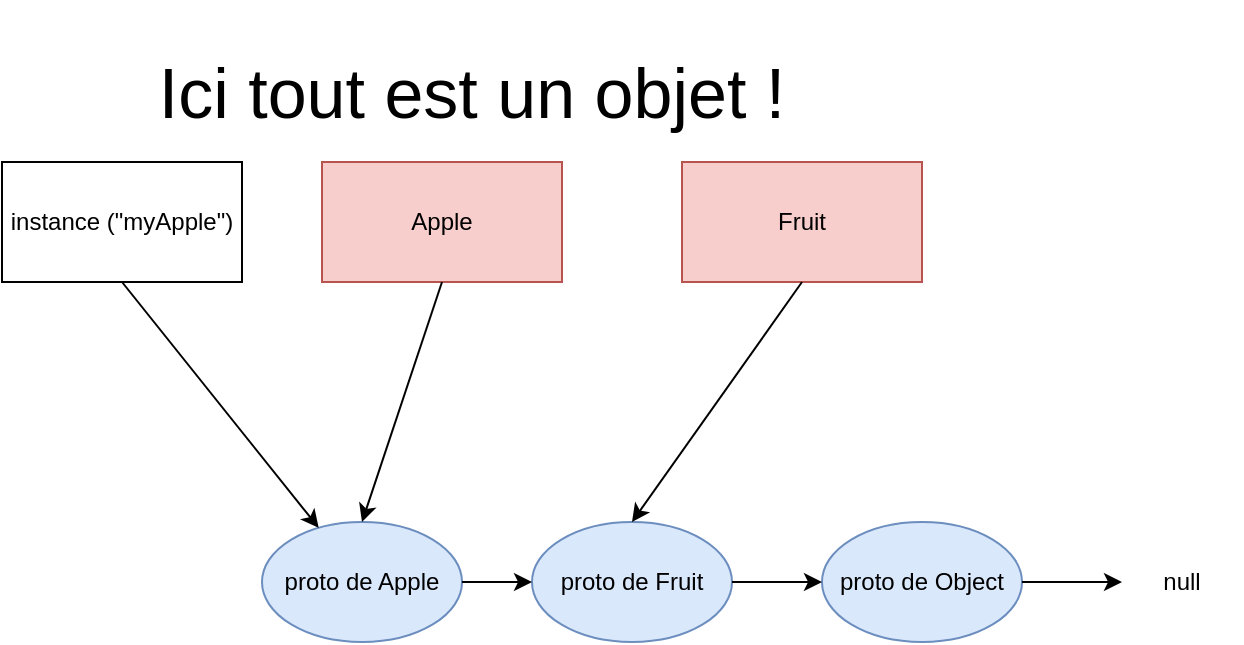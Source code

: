 <mxfile version="22.0.4" type="device">
  <diagram name="Page-1" id="2tSRf-wtG2h7hcuEnMkZ">
    <mxGraphModel dx="1434" dy="838" grid="1" gridSize="10" guides="1" tooltips="1" connect="1" arrows="1" fold="1" page="1" pageScale="1" pageWidth="850" pageHeight="1100" math="0" shadow="0">
      <root>
        <mxCell id="0" />
        <mxCell id="1" parent="0" />
        <mxCell id="QiA0SFGlygvyrqT-ADFD-1" value="instance (&quot;myApple&quot;)" style="rounded=0;whiteSpace=wrap;html=1;" vertex="1" parent="1">
          <mxGeometry x="110" y="210" width="120" height="60" as="geometry" />
        </mxCell>
        <mxCell id="QiA0SFGlygvyrqT-ADFD-2" value="Apple" style="rounded=0;whiteSpace=wrap;html=1;fillColor=#f8cecc;strokeColor=#b85450;" vertex="1" parent="1">
          <mxGeometry x="270" y="210" width="120" height="60" as="geometry" />
        </mxCell>
        <mxCell id="QiA0SFGlygvyrqT-ADFD-3" value="Fruit" style="rounded=0;whiteSpace=wrap;html=1;fillColor=#f8cecc;strokeColor=#b85450;" vertex="1" parent="1">
          <mxGeometry x="450" y="210" width="120" height="60" as="geometry" />
        </mxCell>
        <mxCell id="QiA0SFGlygvyrqT-ADFD-5" value="proto de Fruit" style="ellipse;whiteSpace=wrap;html=1;fillColor=#dae8fc;strokeColor=#6c8ebf;" vertex="1" parent="1">
          <mxGeometry x="375" y="390" width="100" height="60" as="geometry" />
        </mxCell>
        <mxCell id="QiA0SFGlygvyrqT-ADFD-7" value="proto de Apple" style="ellipse;whiteSpace=wrap;html=1;fillColor=#dae8fc;strokeColor=#6c8ebf;" vertex="1" parent="1">
          <mxGeometry x="240" y="390" width="100" height="60" as="geometry" />
        </mxCell>
        <mxCell id="QiA0SFGlygvyrqT-ADFD-8" value="proto de Object" style="ellipse;whiteSpace=wrap;html=1;fillColor=#dae8fc;strokeColor=#6c8ebf;" vertex="1" parent="1">
          <mxGeometry x="520" y="390" width="100" height="60" as="geometry" />
        </mxCell>
        <mxCell id="QiA0SFGlygvyrqT-ADFD-9" value="null" style="text;html=1;strokeColor=none;fillColor=none;align=center;verticalAlign=middle;whiteSpace=wrap;rounded=0;" vertex="1" parent="1">
          <mxGeometry x="670" y="405" width="60" height="30" as="geometry" />
        </mxCell>
        <mxCell id="QiA0SFGlygvyrqT-ADFD-11" value="" style="endArrow=classic;html=1;rounded=0;exitX=0.5;exitY=1;exitDx=0;exitDy=0;" edge="1" parent="1" source="QiA0SFGlygvyrqT-ADFD-1" target="QiA0SFGlygvyrqT-ADFD-7">
          <mxGeometry width="50" height="50" relative="1" as="geometry">
            <mxPoint x="400" y="460" as="sourcePoint" />
            <mxPoint x="450" y="410" as="targetPoint" />
          </mxGeometry>
        </mxCell>
        <mxCell id="QiA0SFGlygvyrqT-ADFD-12" value="" style="endArrow=classic;html=1;rounded=0;exitX=0.5;exitY=1;exitDx=0;exitDy=0;entryX=0.5;entryY=0;entryDx=0;entryDy=0;" edge="1" parent="1" source="QiA0SFGlygvyrqT-ADFD-2" target="QiA0SFGlygvyrqT-ADFD-7">
          <mxGeometry width="50" height="50" relative="1" as="geometry">
            <mxPoint x="400" y="460" as="sourcePoint" />
            <mxPoint x="450" y="410" as="targetPoint" />
          </mxGeometry>
        </mxCell>
        <mxCell id="QiA0SFGlygvyrqT-ADFD-13" value="" style="endArrow=classic;html=1;rounded=0;exitX=1;exitY=0.5;exitDx=0;exitDy=0;entryX=0;entryY=0.5;entryDx=0;entryDy=0;" edge="1" parent="1" source="QiA0SFGlygvyrqT-ADFD-7" target="QiA0SFGlygvyrqT-ADFD-5">
          <mxGeometry width="50" height="50" relative="1" as="geometry">
            <mxPoint x="440" y="320" as="sourcePoint" />
            <mxPoint x="450" y="410" as="targetPoint" />
          </mxGeometry>
        </mxCell>
        <mxCell id="QiA0SFGlygvyrqT-ADFD-14" value="" style="endArrow=classic;html=1;rounded=0;exitX=0.5;exitY=1;exitDx=0;exitDy=0;entryX=0.5;entryY=0;entryDx=0;entryDy=0;" edge="1" parent="1" source="QiA0SFGlygvyrqT-ADFD-3" target="QiA0SFGlygvyrqT-ADFD-5">
          <mxGeometry width="50" height="50" relative="1" as="geometry">
            <mxPoint x="400" y="460" as="sourcePoint" />
            <mxPoint x="450" y="410" as="targetPoint" />
          </mxGeometry>
        </mxCell>
        <mxCell id="QiA0SFGlygvyrqT-ADFD-15" value="" style="endArrow=classic;html=1;rounded=0;entryX=0;entryY=0.5;entryDx=0;entryDy=0;exitX=1;exitY=0.5;exitDx=0;exitDy=0;" edge="1" parent="1" source="QiA0SFGlygvyrqT-ADFD-5" target="QiA0SFGlygvyrqT-ADFD-8">
          <mxGeometry width="50" height="50" relative="1" as="geometry">
            <mxPoint x="400" y="460" as="sourcePoint" />
            <mxPoint x="450" y="410" as="targetPoint" />
          </mxGeometry>
        </mxCell>
        <mxCell id="QiA0SFGlygvyrqT-ADFD-16" value="" style="endArrow=classic;html=1;rounded=0;exitX=1;exitY=0.5;exitDx=0;exitDy=0;" edge="1" parent="1" source="QiA0SFGlygvyrqT-ADFD-8" target="QiA0SFGlygvyrqT-ADFD-9">
          <mxGeometry width="50" height="50" relative="1" as="geometry">
            <mxPoint x="400" y="460" as="sourcePoint" />
            <mxPoint x="450" y="410" as="targetPoint" />
          </mxGeometry>
        </mxCell>
        <mxCell id="QiA0SFGlygvyrqT-ADFD-17" value="&lt;p style=&quot;line-height: 60%; font-size: 35px;&quot;&gt;Ici tout est un objet !&lt;/p&gt;" style="text;html=1;align=center;verticalAlign=middle;whiteSpace=wrap;rounded=1;glass=0;shadow=0;fontSize=35;" vertex="1" parent="1">
          <mxGeometry x="180" y="160" width="330" height="30" as="geometry" />
        </mxCell>
      </root>
    </mxGraphModel>
  </diagram>
</mxfile>
